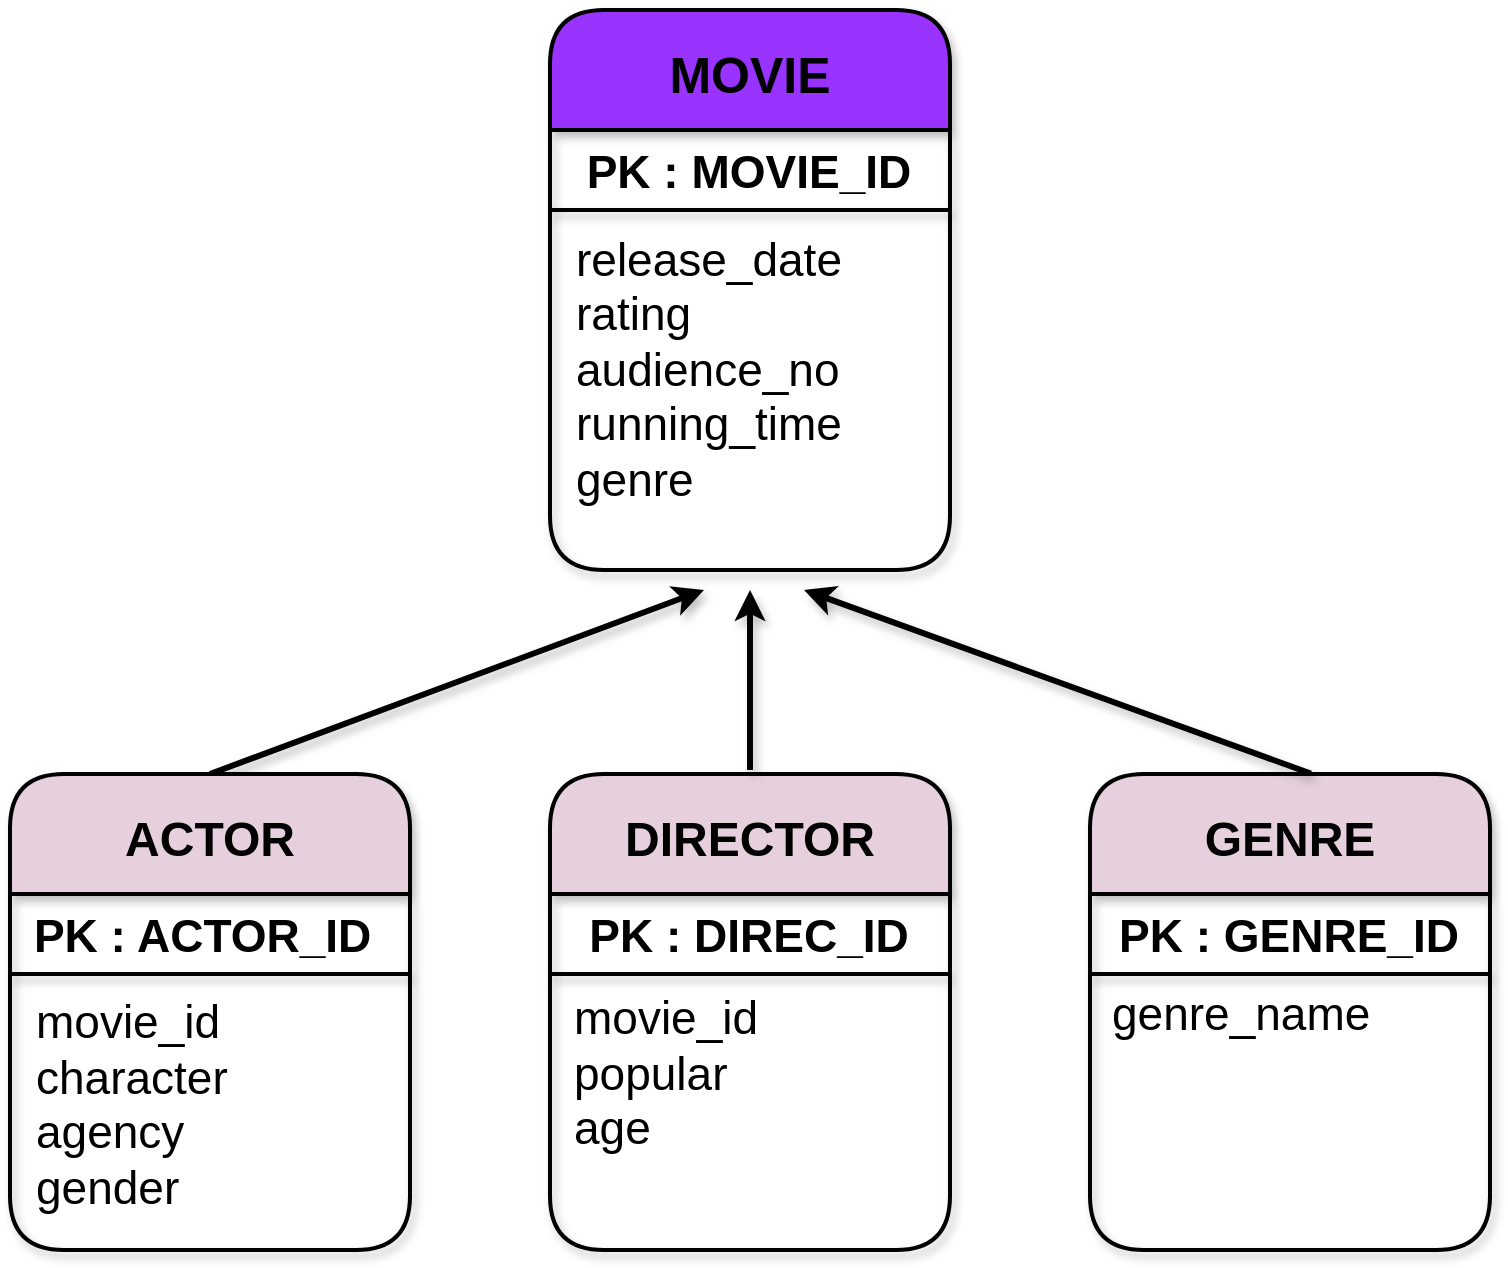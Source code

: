 <mxfile version="14.7.3" type="github">
  <diagram id="C5RBs43oDa-KdzZeNtuy" name="Page-1">
    <mxGraphModel dx="1038" dy="1716" grid="1" gridSize="10" guides="1" tooltips="1" connect="1" arrows="1" fold="1" page="1" pageScale="1" pageWidth="827" pageHeight="1169" math="0" shadow="0">
      <root>
        <mxCell id="WIyWlLk6GJQsqaUBKTNV-0" />
        <mxCell id="WIyWlLk6GJQsqaUBKTNV-1" parent="WIyWlLk6GJQsqaUBKTNV-0" />
        <mxCell id="zw7iD4TYD-rh_MIJsrJS-24" value="MOVIE" style="swimlane;rounded=1;shadow=1;sketch=0;strokeWidth=2;gradientColor=none;startSize=60;fontSize=25;fillColor=#9933FF;" vertex="1" parent="WIyWlLk6GJQsqaUBKTNV-1">
          <mxGeometry x="313" y="-60" width="200" height="280" as="geometry" />
        </mxCell>
        <mxCell id="zw7iD4TYD-rh_MIJsrJS-31" value="PK : MOVIE_ID" style="text;html=1;strokeColor=none;fillColor=none;align=center;verticalAlign=middle;whiteSpace=wrap;rounded=0;shadow=1;sketch=0;fontSize=23;fontStyle=1" vertex="1" parent="zw7iD4TYD-rh_MIJsrJS-24">
          <mxGeometry x="9" y="71" width="181" height="20" as="geometry" />
        </mxCell>
        <mxCell id="zw7iD4TYD-rh_MIJsrJS-32" value="" style="endArrow=none;html=1;fontSize=25;strokeWidth=2;shadow=1;" edge="1" parent="zw7iD4TYD-rh_MIJsrJS-24">
          <mxGeometry width="50" height="50" relative="1" as="geometry">
            <mxPoint y="100" as="sourcePoint" />
            <mxPoint x="200" y="100" as="targetPoint" />
          </mxGeometry>
        </mxCell>
        <mxCell id="zw7iD4TYD-rh_MIJsrJS-53" value="release_date&lt;br&gt;rating&lt;br&gt;audience_no&lt;br&gt;running_time&lt;br&gt;genre" style="text;html=1;strokeColor=none;fillColor=none;align=left;verticalAlign=middle;whiteSpace=wrap;rounded=0;shadow=1;sketch=0;fontSize=23;horizontal=1;labelPosition=center;verticalLabelPosition=middle;" vertex="1" parent="zw7iD4TYD-rh_MIJsrJS-24">
          <mxGeometry x="11" y="140" width="180" height="80" as="geometry" />
        </mxCell>
        <mxCell id="zw7iD4TYD-rh_MIJsrJS-26" value="GENRE" style="swimlane;rounded=1;shadow=1;sketch=0;strokeWidth=2;gradientColor=none;startSize=60;fontSize=24;fillColor=#E6D0DE;" vertex="1" parent="WIyWlLk6GJQsqaUBKTNV-1">
          <mxGeometry x="583" y="322" width="200" height="238" as="geometry" />
        </mxCell>
        <mxCell id="zw7iD4TYD-rh_MIJsrJS-33" value="PK : GENRE_ID" style="text;html=1;strokeColor=none;fillColor=none;align=center;verticalAlign=middle;whiteSpace=wrap;rounded=0;shadow=1;sketch=0;fontSize=23;fontStyle=1" vertex="1" parent="zw7iD4TYD-rh_MIJsrJS-26">
          <mxGeometry x="9" y="71" width="181" height="20" as="geometry" />
        </mxCell>
        <mxCell id="zw7iD4TYD-rh_MIJsrJS-34" value="" style="endArrow=none;html=1;fontSize=25;shadow=1;strokeWidth=2;" edge="1" parent="zw7iD4TYD-rh_MIJsrJS-26">
          <mxGeometry width="50" height="50" relative="1" as="geometry">
            <mxPoint y="100" as="sourcePoint" />
            <mxPoint x="200" y="100" as="targetPoint" />
          </mxGeometry>
        </mxCell>
        <mxCell id="zw7iD4TYD-rh_MIJsrJS-52" value="genre_name" style="text;html=1;strokeColor=none;fillColor=none;align=left;verticalAlign=middle;whiteSpace=wrap;rounded=0;shadow=1;sketch=0;fontSize=23;horizontal=1;labelPosition=center;verticalLabelPosition=middle;" vertex="1" parent="zw7iD4TYD-rh_MIJsrJS-26">
          <mxGeometry x="9" y="80" width="180" height="80" as="geometry" />
        </mxCell>
        <mxCell id="zw7iD4TYD-rh_MIJsrJS-30" value="" style="endArrow=none;html=1;fontSize=25;strokeWidth=2;shadow=1;" edge="1" parent="WIyWlLk6GJQsqaUBKTNV-1">
          <mxGeometry width="50" height="50" relative="1" as="geometry">
            <mxPoint x="43" y="422" as="sourcePoint" />
            <mxPoint x="243" y="422" as="targetPoint" />
          </mxGeometry>
        </mxCell>
        <mxCell id="zw7iD4TYD-rh_MIJsrJS-37" value="" style="endArrow=classic;html=1;shadow=1;fontSize=25;strokeWidth=3;exitX=0.5;exitY=0;exitDx=0;exitDy=0;" edge="1" parent="WIyWlLk6GJQsqaUBKTNV-1" source="zw7iD4TYD-rh_MIJsrJS-25">
          <mxGeometry width="50" height="50" relative="1" as="geometry">
            <mxPoint x="243" y="440" as="sourcePoint" />
            <mxPoint x="390" y="230" as="targetPoint" />
          </mxGeometry>
        </mxCell>
        <mxCell id="zw7iD4TYD-rh_MIJsrJS-38" value="" style="endArrow=classic;html=1;shadow=1;fontSize=25;strokeWidth=3;exitX=0.552;exitY=-0.001;exitDx=0;exitDy=0;exitPerimeter=0;" edge="1" parent="WIyWlLk6GJQsqaUBKTNV-1" source="zw7iD4TYD-rh_MIJsrJS-26">
          <mxGeometry width="50" height="50" relative="1" as="geometry">
            <mxPoint x="583" y="440" as="sourcePoint" />
            <mxPoint x="440" y="230" as="targetPoint" />
          </mxGeometry>
        </mxCell>
        <mxCell id="zw7iD4TYD-rh_MIJsrJS-54" value="DIRECTOR" style="swimlane;rounded=1;shadow=1;sketch=0;strokeWidth=2;gradientColor=none;startSize=60;fontSize=24;fillColor=#E6D0DE;" vertex="1" parent="WIyWlLk6GJQsqaUBKTNV-1">
          <mxGeometry x="313" y="322" width="200" height="238" as="geometry" />
        </mxCell>
        <mxCell id="zw7iD4TYD-rh_MIJsrJS-55" value="PK : DIREC_ID" style="text;html=1;strokeColor=none;fillColor=none;align=center;verticalAlign=middle;whiteSpace=wrap;rounded=0;shadow=1;sketch=0;fontSize=23;fontStyle=1" vertex="1" parent="zw7iD4TYD-rh_MIJsrJS-54">
          <mxGeometry x="9" y="71" width="181" height="20" as="geometry" />
        </mxCell>
        <mxCell id="zw7iD4TYD-rh_MIJsrJS-56" value="" style="endArrow=none;html=1;fontSize=25;shadow=1;strokeWidth=2;" edge="1" parent="zw7iD4TYD-rh_MIJsrJS-54">
          <mxGeometry width="50" height="50" relative="1" as="geometry">
            <mxPoint y="100" as="sourcePoint" />
            <mxPoint x="200" y="100" as="targetPoint" />
          </mxGeometry>
        </mxCell>
        <mxCell id="zw7iD4TYD-rh_MIJsrJS-57" value="movie_id&lt;br&gt;popular&lt;br&gt;&lt;div style=&quot;&quot;&gt;&lt;span&gt;age&lt;/span&gt;&lt;/div&gt;" style="text;html=1;strokeColor=none;fillColor=none;align=left;verticalAlign=middle;whiteSpace=wrap;rounded=0;shadow=1;sketch=0;fontSize=23;horizontal=1;labelPosition=center;verticalLabelPosition=middle;" vertex="1" parent="zw7iD4TYD-rh_MIJsrJS-54">
          <mxGeometry x="10" y="110" width="180" height="80" as="geometry" />
        </mxCell>
        <mxCell id="zw7iD4TYD-rh_MIJsrJS-25" value="ACTOR" style="swimlane;rounded=1;shadow=1;sketch=0;strokeWidth=2;gradientColor=none;startSize=60;fontSize=24;fillColor=#E6D0DE;" vertex="1" parent="WIyWlLk6GJQsqaUBKTNV-1">
          <mxGeometry x="43" y="322" width="200" height="238" as="geometry" />
        </mxCell>
        <mxCell id="zw7iD4TYD-rh_MIJsrJS-28" value="PK : ACTOR_ID&amp;nbsp;" style="text;html=1;strokeColor=none;fillColor=none;align=center;verticalAlign=middle;whiteSpace=wrap;rounded=0;shadow=1;sketch=0;fontSize=23;fontStyle=1" vertex="1" parent="zw7iD4TYD-rh_MIJsrJS-25">
          <mxGeometry x="9" y="71" width="181" height="20" as="geometry" />
        </mxCell>
        <mxCell id="zw7iD4TYD-rh_MIJsrJS-51" value="&lt;br&gt;movie_id&lt;br&gt;character&lt;br&gt;agency&lt;br&gt;gender" style="text;html=1;align=left;verticalAlign=middle;resizable=0;points=[];autosize=1;strokeColor=none;fontSize=23;" vertex="1" parent="zw7iD4TYD-rh_MIJsrJS-25">
          <mxGeometry x="11" y="77" width="110" height="150" as="geometry" />
        </mxCell>
        <mxCell id="zw7iD4TYD-rh_MIJsrJS-58" value="" style="endArrow=classic;html=1;shadow=1;fontSize=23;strokeWidth=3;" edge="1" parent="WIyWlLk6GJQsqaUBKTNV-1">
          <mxGeometry width="50" height="50" relative="1" as="geometry">
            <mxPoint x="413" y="320" as="sourcePoint" />
            <mxPoint x="413" y="230" as="targetPoint" />
          </mxGeometry>
        </mxCell>
      </root>
    </mxGraphModel>
  </diagram>
</mxfile>

